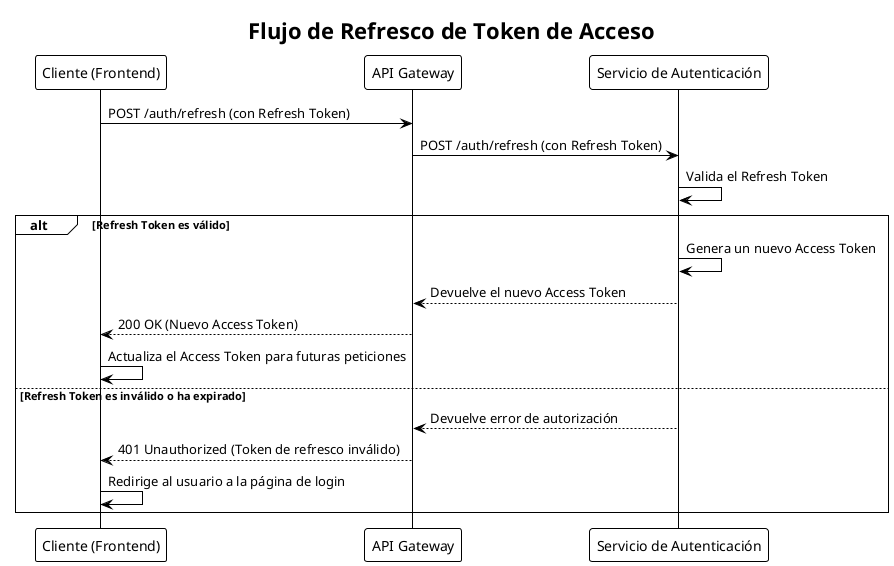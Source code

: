 @startuml sequence_refresh_token
!theme plain

title "Flujo de Refresco de Token de Acceso"

participant "Cliente (Frontend)" as Cliente
participant "API Gateway" as Gateway
participant "Servicio de Autenticación" as AuthServer

Cliente -> Gateway: POST /auth/refresh (con Refresh Token)
Gateway -> AuthServer: POST /auth/refresh (con Refresh Token)

AuthServer -> AuthServer: Valida el Refresh Token

alt Refresh Token es válido
    AuthServer -> AuthServer: Genera un nuevo Access Token
    AuthServer --> Gateway: Devuelve el nuevo Access Token
    Gateway --> Cliente: 200 OK (Nuevo Access Token)
    Cliente -> Cliente: Actualiza el Access Token para futuras peticiones
else Refresh Token es inválido o ha expirado
    AuthServer --> Gateway: Devuelve error de autorización
    Gateway --> Cliente: 401 Unauthorized (Token de refresco inválido)
    Cliente -> Cliente: Redirige al usuario a la página de login
end

@enduml
